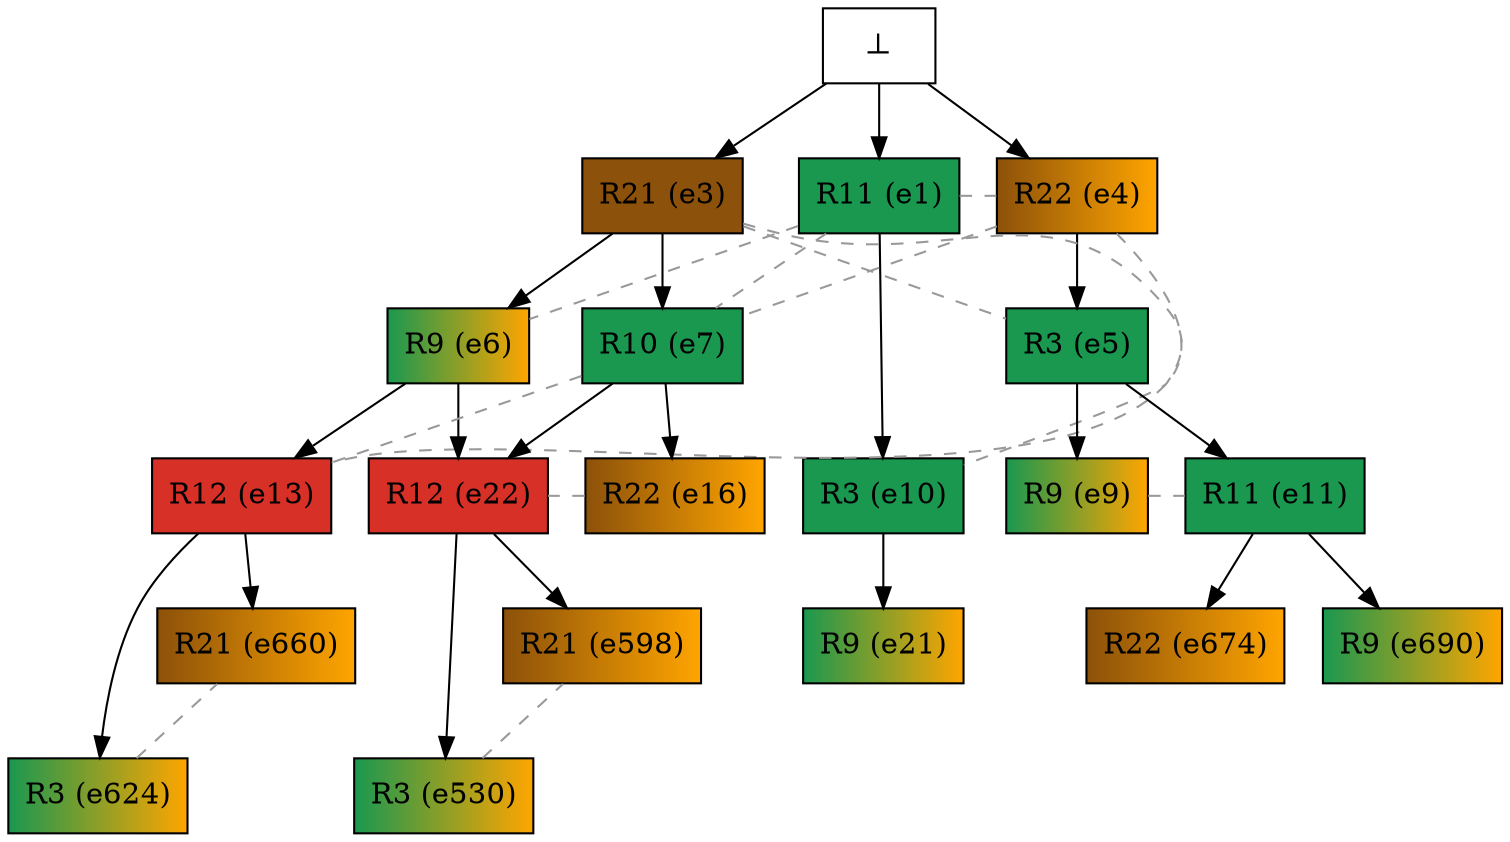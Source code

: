 digraph test {

//conflicts
  e1 -> e4 [arrowhead=none color=gray60 style=dashed constraint=false];
  e1 -> e6 [arrowhead=none color=gray60 style=dashed constraint=false];
  e1 -> e7 [arrowhead=none color=gray60 style=dashed constraint=false];
  e3 -> e5 [arrowhead=none color=gray60 style=dashed constraint=false];
  e3 -> e10 [arrowhead=none color=gray60 style=dashed constraint=false];
  e4 -> e7 [arrowhead=none color=gray60 style=dashed constraint=false];
  e4 -> e13 [arrowhead=none color=gray60 style=dashed constraint=false];
  e7 -> e13 [arrowhead=none color=gray60 style=dashed constraint=false];
  e9 -> e11 [arrowhead=none color=gray60 style=dashed constraint=false];
  e16 -> e22 [arrowhead=none color=gray60 style=dashed constraint=false];
  e530 -> e598 [arrowhead=none color=gray60 style=dashed constraint=false];
  e624 -> e660 [arrowhead=none color=gray60 style=dashed constraint=false];

  e3 -> e6 [minlen=1];
  e5 -> e9 [minlen=1];
  e4 -> e5 [minlen=1];
  e7 -> e16 [minlen=1];
  e3 -> e7 [minlen=1];
  e10 -> e21 [minlen=1];
  e1 -> e10 [minlen=2];
  e22 -> e530 [minlen=2];
  e6 -> e22 [minlen=1];
  e7 -> e22 [minlen=1];
  e22 -> e598 [minlen=1];
  e13 -> e624 [minlen=2];
  e6 -> e13 [minlen=1];
  e13 -> e660 [minlen=1];
  e11 -> e674 [minlen=1];
  e5 -> e11 [minlen=1];
  e11 -> e690 [minlen=1];
  e0 -> e1 [minlen=1];
  e0 -> e3 [minlen=1];
  e0 -> e4 [minlen=1];

  e1 [color="black" fillcolor="#1a9850:#1a9850" label="R11 (e1)" shape=box style=filled];
  e3 [color="black" fillcolor="#8c510a:#8c510a" label="R21 (e3)" shape=box style=filled];
  e4 [color="black" fillcolor="#8c510a:orange" label="R22 (e4)" shape=box style=filled];
  e5 [color="black" fillcolor="#1a9850:#1a9850" label="R3 (e5)" shape=box style=filled];
  e6 [color="black" fillcolor="#1a9850:orange" label="R9 (e6)" shape=box style=filled];
  e7 [color="black" fillcolor="#1a9850:#1a9850" label="R10 (e7)" shape=box style=filled];
  e9 [color="black" fillcolor="#1a9850:orange" label="R9 (e9)" shape=box style=filled];
  e10 [color="black" fillcolor="#1a9850:#1a9850" label="R3 (e10)" shape=box style=filled];
  e11 [color="black" fillcolor="#1a9850:#1a9850" label="R11 (e11)" shape=box style=filled];
  e13 [color="black" fillcolor="#d73027:#d73027" label="R12 (e13)" shape=box style=filled];
  e16 [color="black" fillcolor="#8c510a:orange" label="R22 (e16)" shape=box style=filled];
  e21 [color="black" fillcolor="#1a9850:orange" label="R9 (e21)" shape=box style=filled];
  e22 [color="black" fillcolor="#d73027:#d73027" label="R12 (e22)" shape=box style=filled];
  e530 [color="black" fillcolor="#1a9850:orange" label="R3 (e530)" shape=box style=filled];
  e598 [color="black" fillcolor="#8c510a:orange" label="R21 (e598)" shape=box style=filled];
  e624 [color="black" fillcolor="#1a9850:orange" label="R3 (e624)" shape=box style=filled];
  e660 [color="black" fillcolor="#8c510a:orange" label="R21 (e660)" shape=box style=filled];
  e674 [color="black" fillcolor="#8c510a:orange" label="R22 (e674)" shape=box style=filled];
  e690 [color="black" fillcolor="#1a9850:orange" label="R9 (e690)" shape=box style=filled];
  e0 [fillcolor="white" label="⊥" shape=box style=filled];
}
